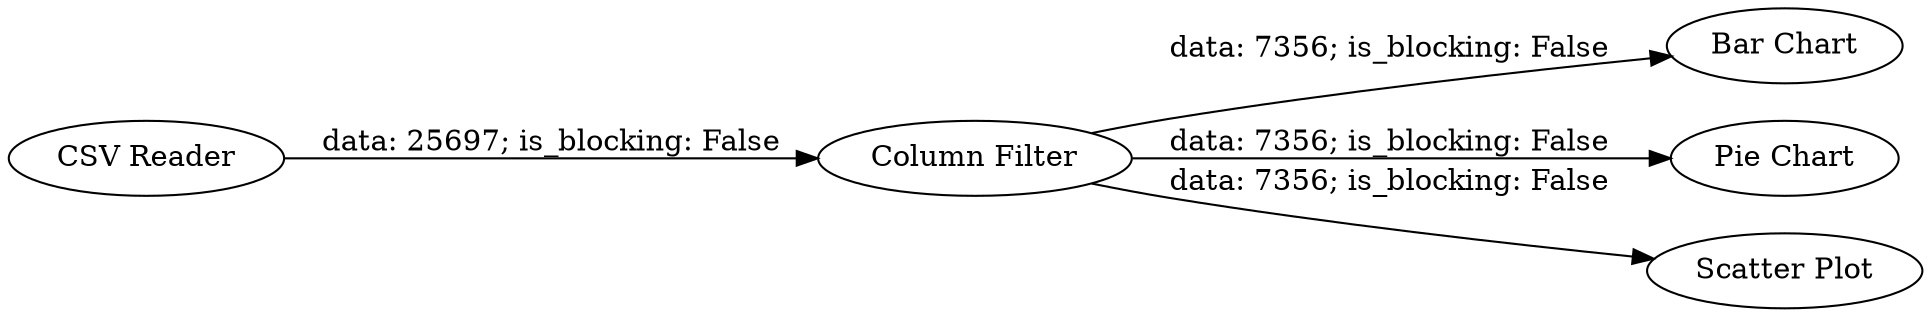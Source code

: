 digraph {
	"-2829260176571553362_5" [label="Bar Chart"]
	"-2829260176571553362_4" [label="Pie Chart"]
	"-2829260176571553362_1" [label="CSV Reader"]
	"-2829260176571553362_2" [label="Column Filter"]
	"-2829260176571553362_3" [label="Scatter Plot"]
	"-2829260176571553362_2" -> "-2829260176571553362_3" [label="data: 7356; is_blocking: False"]
	"-2829260176571553362_2" -> "-2829260176571553362_4" [label="data: 7356; is_blocking: False"]
	"-2829260176571553362_1" -> "-2829260176571553362_2" [label="data: 25697; is_blocking: False"]
	"-2829260176571553362_2" -> "-2829260176571553362_5" [label="data: 7356; is_blocking: False"]
	rankdir=LR
}
